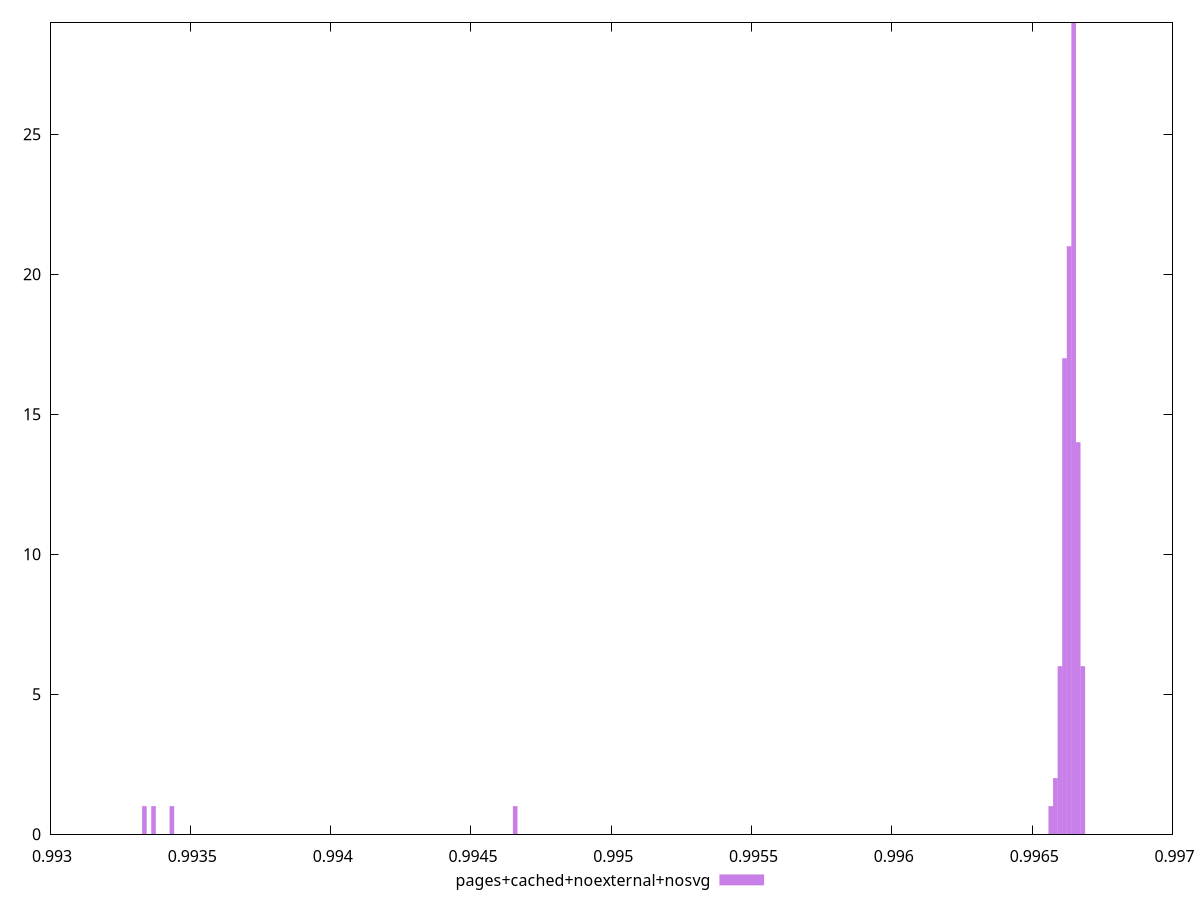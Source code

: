 $_pagesCachedNoexternalNosvg <<EOF
0.9965824952008263 2
0.9965988074818228 6
0.9933689758445138 1
0.9966151197628194 17
0.9966314320438159 21
0.9966477443248124 29
0.9966640566058089 14
0.9966803688868054 6
0.9965661829198298 1
0.994657646043238 1
0.9934342249684998 1
0.9933363512825207 1
EOF
set key outside below
set terminal pngcairo
set output "report_00005_2020-11-02T22-26-11.212Z/interactive/pages+cached+noexternal+nosvg//hist.png"
set yrange [0:29]
set boxwidth 0.000016312280996510727
set style fill transparent solid 0.5 noborder
plot $_pagesCachedNoexternalNosvg title "pages+cached+noexternal+nosvg" with boxes ,